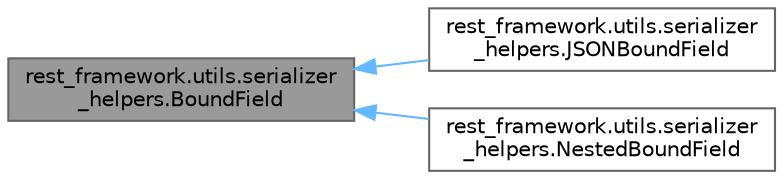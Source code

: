 digraph "rest_framework.utils.serializer_helpers.BoundField"
{
 // LATEX_PDF_SIZE
  bgcolor="transparent";
  edge [fontname=Helvetica,fontsize=10,labelfontname=Helvetica,labelfontsize=10];
  node [fontname=Helvetica,fontsize=10,shape=box,height=0.2,width=0.4];
  rankdir="LR";
  Node1 [id="Node000001",label="rest_framework.utils.serializer\l_helpers.BoundField",height=0.2,width=0.4,color="gray40", fillcolor="grey60", style="filled", fontcolor="black",tooltip=" "];
  Node1 -> Node2 [id="edge3_Node000001_Node000002",dir="back",color="steelblue1",style="solid",tooltip=" "];
  Node2 [id="Node000002",label="rest_framework.utils.serializer\l_helpers.JSONBoundField",height=0.2,width=0.4,color="gray40", fillcolor="white", style="filled",URL="$classrest__framework_1_1utils_1_1serializer__helpers_1_1JSONBoundField.html",tooltip=" "];
  Node1 -> Node3 [id="edge4_Node000001_Node000003",dir="back",color="steelblue1",style="solid",tooltip=" "];
  Node3 [id="Node000003",label="rest_framework.utils.serializer\l_helpers.NestedBoundField",height=0.2,width=0.4,color="gray40", fillcolor="white", style="filled",URL="$classrest__framework_1_1utils_1_1serializer__helpers_1_1NestedBoundField.html",tooltip=" "];
}
